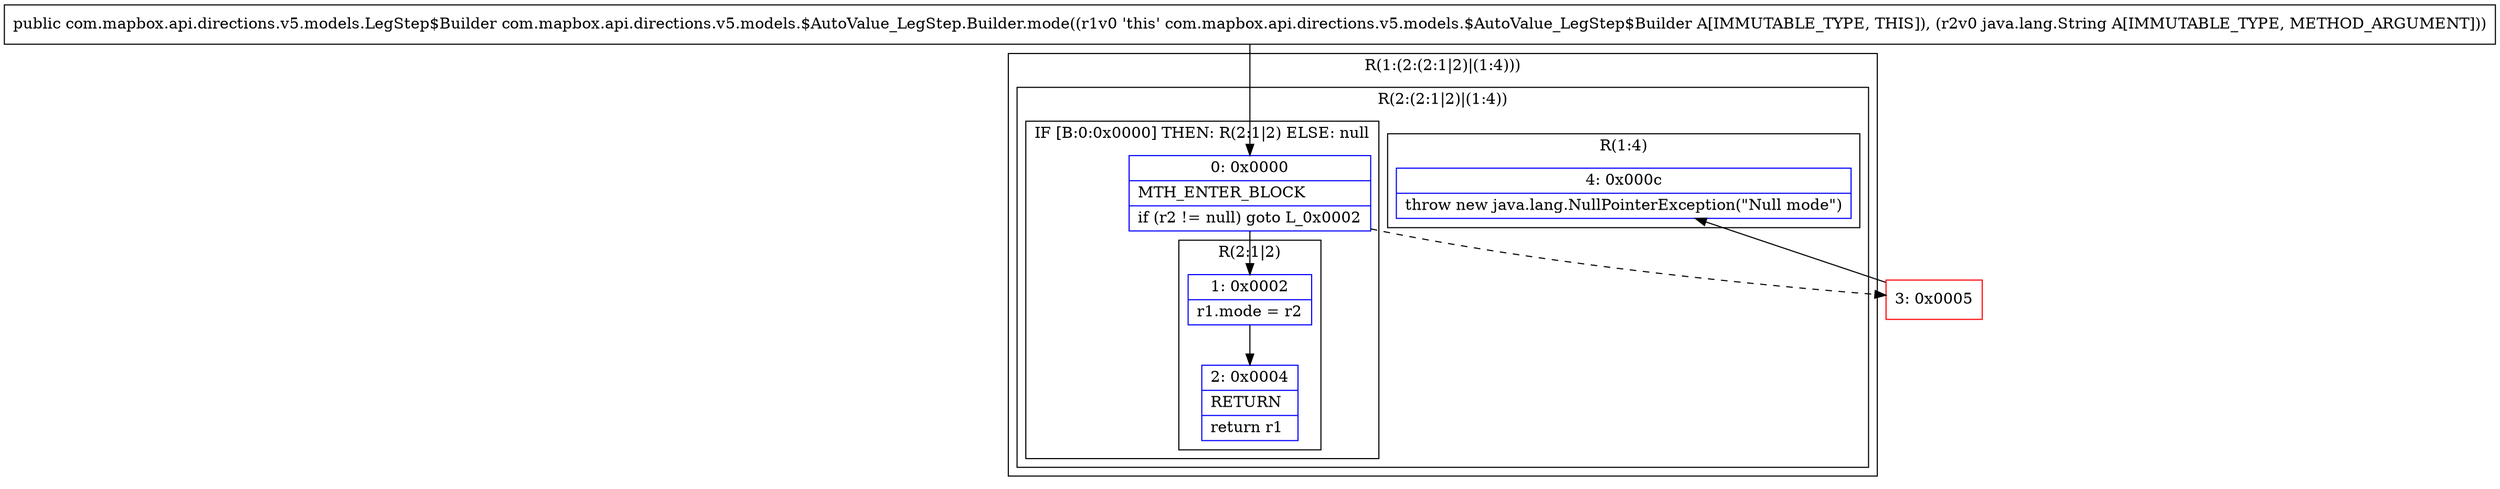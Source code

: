 digraph "CFG forcom.mapbox.api.directions.v5.models.$AutoValue_LegStep.Builder.mode(Ljava\/lang\/String;)Lcom\/mapbox\/api\/directions\/v5\/models\/LegStep$Builder;" {
subgraph cluster_Region_1655555863 {
label = "R(1:(2:(2:1|2)|(1:4)))";
node [shape=record,color=blue];
subgraph cluster_Region_727472251 {
label = "R(2:(2:1|2)|(1:4))";
node [shape=record,color=blue];
subgraph cluster_IfRegion_1634123122 {
label = "IF [B:0:0x0000] THEN: R(2:1|2) ELSE: null";
node [shape=record,color=blue];
Node_0 [shape=record,label="{0\:\ 0x0000|MTH_ENTER_BLOCK\l|if (r2 != null) goto L_0x0002\l}"];
subgraph cluster_Region_1340827049 {
label = "R(2:1|2)";
node [shape=record,color=blue];
Node_1 [shape=record,label="{1\:\ 0x0002|r1.mode = r2\l}"];
Node_2 [shape=record,label="{2\:\ 0x0004|RETURN\l|return r1\l}"];
}
}
subgraph cluster_Region_1131583036 {
label = "R(1:4)";
node [shape=record,color=blue];
Node_4 [shape=record,label="{4\:\ 0x000c|throw new java.lang.NullPointerException(\"Null mode\")\l}"];
}
}
}
Node_3 [shape=record,color=red,label="{3\:\ 0x0005}"];
MethodNode[shape=record,label="{public com.mapbox.api.directions.v5.models.LegStep$Builder com.mapbox.api.directions.v5.models.$AutoValue_LegStep.Builder.mode((r1v0 'this' com.mapbox.api.directions.v5.models.$AutoValue_LegStep$Builder A[IMMUTABLE_TYPE, THIS]), (r2v0 java.lang.String A[IMMUTABLE_TYPE, METHOD_ARGUMENT])) }"];
MethodNode -> Node_0;
Node_0 -> Node_1;
Node_0 -> Node_3[style=dashed];
Node_1 -> Node_2;
Node_3 -> Node_4;
}

